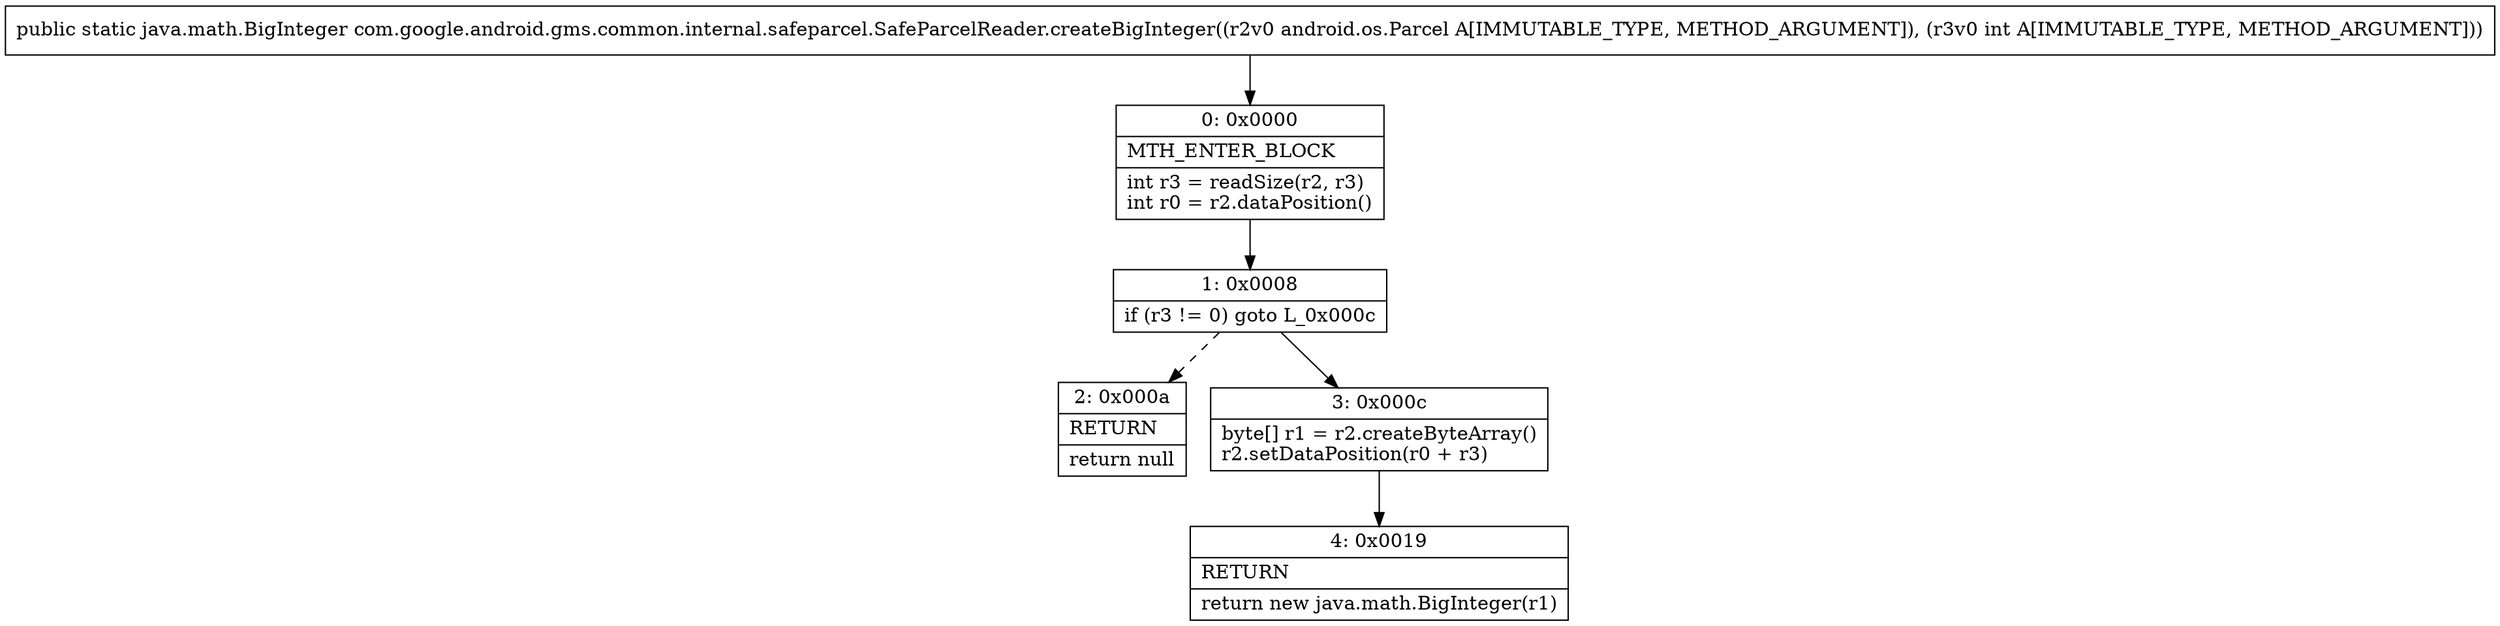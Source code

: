 digraph "CFG forcom.google.android.gms.common.internal.safeparcel.SafeParcelReader.createBigInteger(Landroid\/os\/Parcel;I)Ljava\/math\/BigInteger;" {
Node_0 [shape=record,label="{0\:\ 0x0000|MTH_ENTER_BLOCK\l|int r3 = readSize(r2, r3)\lint r0 = r2.dataPosition()\l}"];
Node_1 [shape=record,label="{1\:\ 0x0008|if (r3 != 0) goto L_0x000c\l}"];
Node_2 [shape=record,label="{2\:\ 0x000a|RETURN\l|return null\l}"];
Node_3 [shape=record,label="{3\:\ 0x000c|byte[] r1 = r2.createByteArray()\lr2.setDataPosition(r0 + r3)\l}"];
Node_4 [shape=record,label="{4\:\ 0x0019|RETURN\l|return new java.math.BigInteger(r1)\l}"];
MethodNode[shape=record,label="{public static java.math.BigInteger com.google.android.gms.common.internal.safeparcel.SafeParcelReader.createBigInteger((r2v0 android.os.Parcel A[IMMUTABLE_TYPE, METHOD_ARGUMENT]), (r3v0 int A[IMMUTABLE_TYPE, METHOD_ARGUMENT])) }"];
MethodNode -> Node_0;
Node_0 -> Node_1;
Node_1 -> Node_2[style=dashed];
Node_1 -> Node_3;
Node_3 -> Node_4;
}

